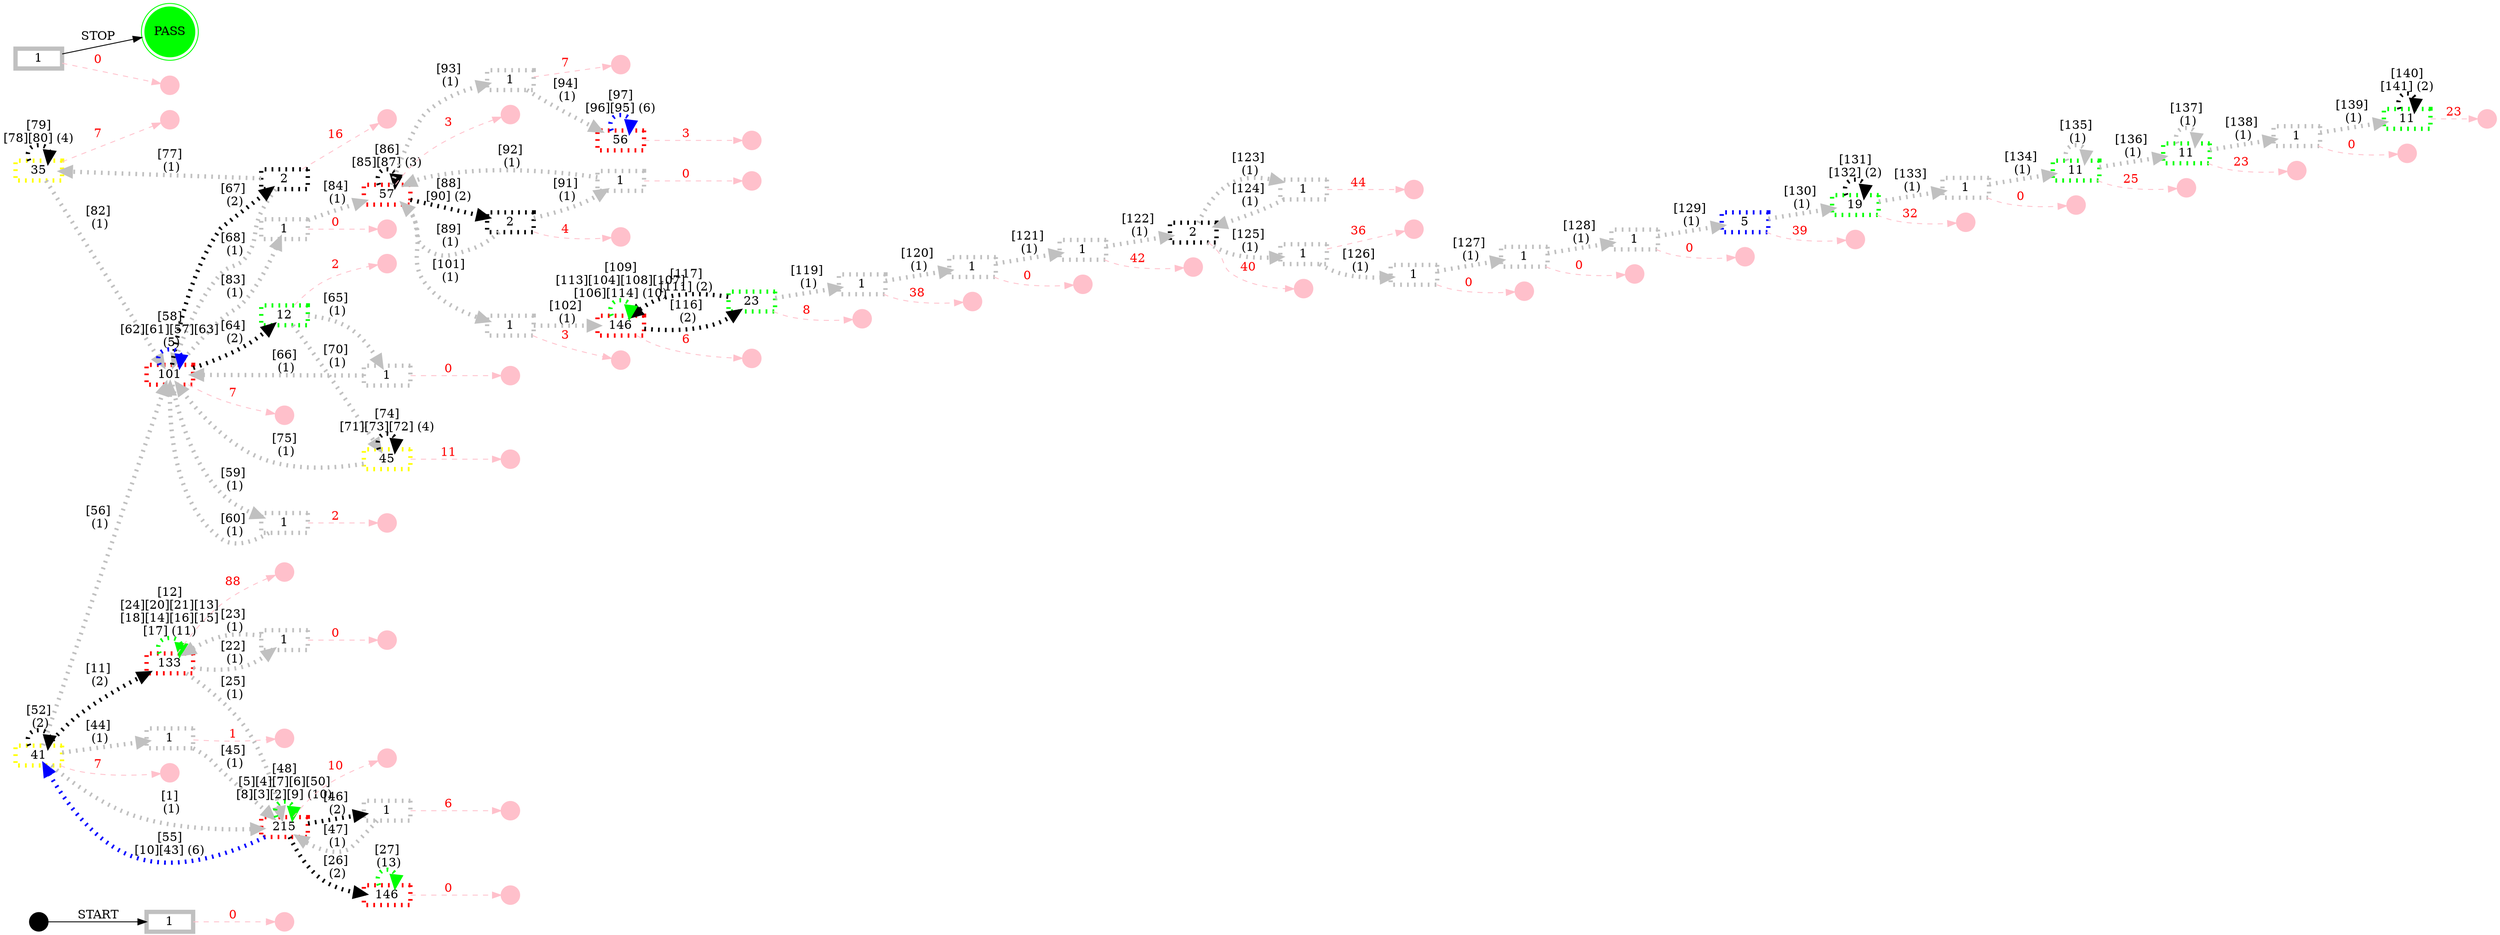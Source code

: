 digraph TESTAR {
rankdir=LR;
ENTRY [shape=point, height=0.3, style=solid, color=black];
node [fixedsize=false, shape=rect, style=solid, color=black, fontcolor=black, height=0.8];
SRctccre26e3348618199 [label="35", height=0.3, style=dotted, color=yellow, penwidth=5];
SR4rkqdq1c3613337755 [label="1", height=0.3, style=dotted, color=grey, penwidth=5];
SRtpp9291d21108131987 [label="57", height=0.3, style=dotted, color=red, penwidth=5];
SR1vzz8km13b11961975580 [label="2", height=0.3, style=dotted, color=black, penwidth=5];
SRz4yekg58338414550 [label="133", height=0.3, style=dotted, color=red, penwidth=5];
SR1oz6mhf2423302866810 [label="1", height=0.3, style=dotted, color=grey, penwidth=5];
SR1k3pzxt23d1115512589 [label="1", height=0.3, style=dotted, color=grey, penwidth=5];
SR14tsk4l1752632078229 [label="146", height=0.3, style=dotted, color=red, penwidth=5];
SR19ksodq271734213595 [label="1", height=0.3, style=dotted, color=grey, penwidth=5];
SR19de3he23b1333424495 [label="12", height=0.3, style=dotted, color=green, penwidth=5];
SR1dq5ezlae31463006495 [label="1", height=0.3, style=solid, color=grey, penwidth=5];
SR1swggzf5f63221558736 [label="23", height=0.3, style=dotted, color=green, penwidth=5];
SR1no0ksx41e2623200056 [label="45", height=0.3, style=dotted, color=yellow, penwidth=5];
SR144zc2i28b2864377794 [label="2", height=0.3, style=dotted, color=black, penwidth=5];
SR1qvdybvcaf4137089283 [label="1", height=0.3, style=dotted, color=grey, penwidth=5];
SR1nd9x6414e2307877123 [label="215", height=0.3, style=dotted, color=red, penwidth=5];
SRucyl7c17053131475702 [label="1", height=0.3, style=dotted, color=grey, penwidth=5];
SR1y3wwqw20d1235104920 [label="2", height=0.3, style=dotted, color=black, penwidth=5];
SR1gydz1119c2959523811 [label="101", height=0.3, style=dotted, color=red, penwidth=5];
SR1a62d1g8631667493542 [label="11", height=0.3, style=dotted, color=green, penwidth=5];
SRit234j1891698045338 [label="41", height=0.3, style=dotted, color=yellow, penwidth=5];
SR13y5cq625a659597692 [label="1", height=0.3, style=dotted, color=grey, penwidth=5];
SR1t5yjcp4543204213750 [label="146", height=0.3, style=dotted, color=red, penwidth=5];
SR4mzb462244275828291 [label="1", height=0.3, style=dotted, color=grey, penwidth=5];
SRcddpead01841217744 [label="19", height=0.3, style=dotted, color=green, penwidth=5];
SRpqbmee2c11629289201 [label="1", height=0.3, style=dotted, color=grey, penwidth=5];
SR1proon62a43165722393 [label="56", height=0.3, style=dotted, color=red, penwidth=5];
SR1z0wvv615551944790784 [label="1", height=0.3, style=dotted, color=grey, penwidth=5];
SR1ys4exmb49945797922 [label="5", height=0.3, style=dotted, color=blue, penwidth=5];
SR7ldzry11573236102587 [label="1", height=0.3, style=dotted, color=grey, penwidth=5];
SR166y2398b23467088795 [label="1", height=0.3, style=dotted, color=grey, penwidth=5];
SR6dr4w8902687609943 [label="11", height=0.3, style=dotted, color=green, penwidth=5];
SRmfhq5e14113712300970 [label="1", height=0.3, style=dotted, color=grey, penwidth=5];
SR1pdx4n65f6934260831 [label="1", height=0.3, style=dotted, color=grey, penwidth=5];
SRu83jbce332388039915 [label="1", height=0.3, style=dotted, color=grey, penwidth=5];
SR1ahamisfd7911770092 [label="1", height=0.3, style=dotted, color=grey, penwidth=5];
SRkd1vuk1d72078707989 [label="1", height=0.3, style=dotted, color=grey, penwidth=5];
SR16lxu8u8c61477540966 [label="11", height=0.3, style=dotted, color=green, penwidth=5];
SRn8scck11892009010766 [label="1", height=0.3, style=dotted, color=grey, penwidth=5];
SR1z115a8b914078694224 [label="1", height=0.3, style=solid, color=grey, penwidth=5];
SR1uzb5zofce224279199 [label="1", height=0.3, style=dotted, color=grey, penwidth=5];
PASS [fixedsize=false, shape=doublecircle, style=filled, color=green, fontcolor=black, height=0.8];
node [fixedsize=false, shape=point, style=solid, color=pink, fontcolor=pink, height=0.3];
SRctccre26e3348618199 -> uSRctccre26e3348618199 [color=pink, fontcolor=red, label="7", style=dashed];
SR4rkqdq1c3613337755 -> uSR4rkqdq1c3613337755 [color=pink, fontcolor=red, label="0", style=dashed];
SRtpp9291d21108131987 -> uSRtpp9291d21108131987 [color=pink, fontcolor=red, label="3", style=dashed];
SR1vzz8km13b11961975580 -> uSR1vzz8km13b11961975580 [color=pink, fontcolor=red, label="40", style=dashed];
SRz4yekg58338414550 -> uSRz4yekg58338414550 [color=pink, fontcolor=red, label="88", style=dashed];
SR1oz6mhf2423302866810 -> uSR1oz6mhf2423302866810 [color=pink, fontcolor=red, label="1", style=dashed];
SR1k3pzxt23d1115512589 -> uSR1k3pzxt23d1115512589 [color=pink, fontcolor=red, label="6", style=dashed];
SR14tsk4l1752632078229 -> uSR14tsk4l1752632078229 [color=pink, fontcolor=red, label="0", style=dashed];
SR19ksodq271734213595 -> uSR19ksodq271734213595 [color=pink, fontcolor=red, label="3", style=dashed];
SR19de3he23b1333424495 -> uSR19de3he23b1333424495 [color=pink, fontcolor=red, label="2", style=dashed];
SR1dq5ezlae31463006495 -> uSR1dq5ezlae31463006495 [color=pink, fontcolor=red, label="0", style=dashed];
SR1swggzf5f63221558736 -> uSR1swggzf5f63221558736 [color=pink, fontcolor=red, label="8", style=dashed];
SR1no0ksx41e2623200056 -> uSR1no0ksx41e2623200056 [color=pink, fontcolor=red, label="11", style=dashed];
SR144zc2i28b2864377794 -> uSR144zc2i28b2864377794 [color=pink, fontcolor=red, label="16", style=dashed];
SR1qvdybvcaf4137089283 -> uSR1qvdybvcaf4137089283 [color=pink, fontcolor=red, label="38", style=dashed];
SR1nd9x6414e2307877123 -> uSR1nd9x6414e2307877123 [color=pink, fontcolor=red, label="10", style=dashed];
SRucyl7c17053131475702 -> uSRucyl7c17053131475702 [color=pink, fontcolor=red, label="42", style=dashed];
SR1y3wwqw20d1235104920 -> uSR1y3wwqw20d1235104920 [color=pink, fontcolor=red, label="4", style=dashed];
SR1gydz1119c2959523811 -> uSR1gydz1119c2959523811 [color=pink, fontcolor=red, label="7", style=dashed];
SR1a62d1g8631667493542 -> uSR1a62d1g8631667493542 [color=pink, fontcolor=red, label="23", style=dashed];
SRit234j1891698045338 -> uSRit234j1891698045338 [color=pink, fontcolor=red, label="7", style=dashed];
SR13y5cq625a659597692 -> uSR13y5cq625a659597692 [color=pink, fontcolor=red, label="0", style=dashed];
SR1t5yjcp4543204213750 -> uSR1t5yjcp4543204213750 [color=pink, fontcolor=red, label="6", style=dashed];
SR4mzb462244275828291 -> uSR4mzb462244275828291 [color=pink, fontcolor=red, label="0", style=dashed];
SRcddpead01841217744 -> uSRcddpead01841217744 [color=pink, fontcolor=red, label="32", style=dashed];
SRpqbmee2c11629289201 -> uSRpqbmee2c11629289201 [color=pink, fontcolor=red, label="7", style=dashed];
SR1proon62a43165722393 -> uSR1proon62a43165722393 [color=pink, fontcolor=red, label="3", style=dashed];
SR1z0wvv615551944790784 -> uSR1z0wvv615551944790784 [color=pink, fontcolor=red, label="44", style=dashed];
SR1ys4exmb49945797922 -> uSR1ys4exmb49945797922 [color=pink, fontcolor=red, label="39", style=dashed];
SR7ldzry11573236102587 -> uSR7ldzry11573236102587 [color=pink, fontcolor=red, label="0", style=dashed];
SR166y2398b23467088795 -> uSR166y2398b23467088795 [color=pink, fontcolor=red, label="0", style=dashed];
SR6dr4w8902687609943 -> uSR6dr4w8902687609943 [color=pink, fontcolor=red, label="25", style=dashed];
SRmfhq5e14113712300970 -> uSRmfhq5e14113712300970 [color=pink, fontcolor=red, label="0", style=dashed];
SR1pdx4n65f6934260831 -> uSR1pdx4n65f6934260831 [color=pink, fontcolor=red, label="0", style=dashed];
SRu83jbce332388039915 -> uSRu83jbce332388039915 [color=pink, fontcolor=red, label="0", style=dashed];
SR1ahamisfd7911770092 -> uSR1ahamisfd7911770092 [color=pink, fontcolor=red, label="0", style=dashed];
SRkd1vuk1d72078707989 -> uSRkd1vuk1d72078707989 [color=pink, fontcolor=red, label="2", style=dashed];
SR16lxu8u8c61477540966 -> uSR16lxu8u8c61477540966 [color=pink, fontcolor=red, label="23", style=dashed];
SRn8scck11892009010766 -> uSRn8scck11892009010766 [color=pink, fontcolor=red, label="36", style=dashed];
SR1z115a8b914078694224 -> uSR1z115a8b914078694224 [color=pink, fontcolor=red, label="0", style=dashed];
SR1uzb5zofce224279199 -> uSR1uzb5zofce224279199 [color=pink, fontcolor=red, label="0", style=dashed];
node [fixedsize=false, shape=rect, style=solid, color=black, fontcolor=black, height=0.8];
SRctccre26e3348618199 -> SRctccre26e3348618199 [color=black, label="[79]
[78][80] (4)", style=dotted, penwidth=5];
SR144zc2i28b2864377794 -> SRctccre26e3348618199 [color=grey, label="[77]
 (1)", style=dotted, penwidth=5];
SR1gydz1119c2959523811 -> SR4rkqdq1c3613337755 [color=grey, label="[83]
 (1)", style=dotted, penwidth=5];
SR4rkqdq1c3613337755 -> SRtpp9291d21108131987 [color=grey, label="[84]
 (1)", style=dotted, penwidth=5];
SRtpp9291d21108131987 -> SRtpp9291d21108131987 [color=black, label="[86]
[85][87] (3)", style=dotted, penwidth=5];
SR1y3wwqw20d1235104920 -> SRtpp9291d21108131987 [color=grey, label="[89]
 (1)", style=dotted, penwidth=5];
SR13y5cq625a659597692 -> SRtpp9291d21108131987 [color=grey, label="[92]
 (1)", style=dotted, penwidth=5];
SRucyl7c17053131475702 -> SR1vzz8km13b11961975580 [color=grey, label="[122]
 (1)", style=dotted, penwidth=5];
SR1z0wvv615551944790784 -> SR1vzz8km13b11961975580 [color=grey, label="[124]
 (1)", style=dotted, penwidth=5];
SRz4yekg58338414550 -> SRz4yekg58338414550 [color=green, label="[12]
[24][20][21][13]
[18][14][16][15]
[17] (11)", style=dotted, penwidth=5];
SRit234j1891698045338 -> SRz4yekg58338414550 [color=black, label="[11]
 (2)", style=dotted, penwidth=5];
SR1pdx4n65f6934260831 -> SRz4yekg58338414550 [color=grey, label="[23]
 (1)", style=dotted, penwidth=5];
SRit234j1891698045338 -> SR1oz6mhf2423302866810 [color=grey, label="[44]
 (1)", style=dotted, penwidth=5];
SR1nd9x6414e2307877123 -> SR1k3pzxt23d1115512589 [color=black, label="[46]
 (2)", style=dotted, penwidth=5];
SR14tsk4l1752632078229 -> SR14tsk4l1752632078229 [color=green, label="[27]
 (13)", style=dotted, penwidth=5];
SR1nd9x6414e2307877123 -> SR14tsk4l1752632078229 [color=black, label="[26]
 (2)", style=dotted, penwidth=5];
SRtpp9291d21108131987 -> SR19ksodq271734213595 [color=grey, label="[101]
 (1)", style=dotted, penwidth=5];
SR1gydz1119c2959523811 -> SR19de3he23b1333424495 [color=black, label="[64]
 (2)", style=dotted, penwidth=5];
SR1t5yjcp4543204213750 -> SR1swggzf5f63221558736 [color=black, label="[116]
 (2)", style=dotted, penwidth=5];
SR19de3he23b1333424495 -> SR1no0ksx41e2623200056 [color=grey, label="[70]
 (1)", style=dotted, penwidth=5];
SR1no0ksx41e2623200056 -> SR1no0ksx41e2623200056 [color=black, label="[74]
[71][73][72] (4)", style=dotted, penwidth=5];
SR1gydz1119c2959523811 -> SR144zc2i28b2864377794 [color=black, label="[67]
 (2)", style=dotted, penwidth=5];
SR1swggzf5f63221558736 -> SR1qvdybvcaf4137089283 [color=grey, label="[119]
 (1)", style=dotted, penwidth=5];
SRz4yekg58338414550 -> SR1nd9x6414e2307877123 [color=grey, label="[25]
 (1)", style=dotted, penwidth=5];
SR1oz6mhf2423302866810 -> SR1nd9x6414e2307877123 [color=grey, label="[45]
 (1)", style=dotted, penwidth=5];
SR1k3pzxt23d1115512589 -> SR1nd9x6414e2307877123 [color=grey, label="[47]
 (1)", style=dotted, penwidth=5];
SR1nd9x6414e2307877123 -> SR1nd9x6414e2307877123 [color=green, label="[48]
[5][4][7][6][50]
[8][3][2][9] (10)", style=dotted, penwidth=5];
SRit234j1891698045338 -> SR1nd9x6414e2307877123 [color=grey, label="[1]
 (1)", style=dotted, penwidth=5];
SR7ldzry11573236102587 -> SRucyl7c17053131475702 [color=grey, label="[121]
 (1)", style=dotted, penwidth=5];
SRtpp9291d21108131987 -> SR1y3wwqw20d1235104920 [color=black, label="[88]
[90] (2)", style=dotted, penwidth=5];
SRctccre26e3348618199 -> SR1gydz1119c2959523811 [color=grey, label="[82]
 (1)", style=dotted, penwidth=5];
SR1no0ksx41e2623200056 -> SR1gydz1119c2959523811 [color=grey, label="[75]
 (1)", style=dotted, penwidth=5];
SR144zc2i28b2864377794 -> SR1gydz1119c2959523811 [color=grey, label="[68]
 (1)", style=dotted, penwidth=5];
SR1gydz1119c2959523811 -> SR1gydz1119c2959523811 [color=blue, label="[58]
[62][61][57][63]
 (5)", style=dotted, penwidth=5];
SRit234j1891698045338 -> SR1gydz1119c2959523811 [color=grey, label="[56]
 (1)", style=dotted, penwidth=5];
SR4mzb462244275828291 -> SR1gydz1119c2959523811 [color=grey, label="[66]
 (1)", style=dotted, penwidth=5];
SRkd1vuk1d72078707989 -> SR1gydz1119c2959523811 [color=grey, label="[60]
 (1)", style=dotted, penwidth=5];
SR1a62d1g8631667493542 -> SR1a62d1g8631667493542 [color=black, label="[140]
[141] (2)", style=dotted, penwidth=5];
SR1uzb5zofce224279199 -> SR1a62d1g8631667493542 [color=grey, label="[139]
 (1)", style=dotted, penwidth=5];
SR1nd9x6414e2307877123 -> SRit234j1891698045338 [color=blue, label="[55]
[10][43] (6)", style=dotted, penwidth=5];
SRit234j1891698045338 -> SRit234j1891698045338 [color=black, label="[52]
 (2)", style=dotted, penwidth=5];
SR1y3wwqw20d1235104920 -> SR13y5cq625a659597692 [color=grey, label="[91]
 (1)", style=dotted, penwidth=5];
SR19ksodq271734213595 -> SR1t5yjcp4543204213750 [color=grey, label="[102]
 (1)", style=dotted, penwidth=5];
SR1swggzf5f63221558736 -> SR1t5yjcp4543204213750 [color=black, label="[117]
[111] (2)", style=dotted, penwidth=5];
SR1t5yjcp4543204213750 -> SR1t5yjcp4543204213750 [color=green, label="[109]
[113][104][108][107]
[106][114] (10)", style=dotted, penwidth=5];
SRcddpead01841217744 -> SRcddpead01841217744 [color=black, label="[131]
[132] (2)", style=dotted, penwidth=5];
SR1ys4exmb49945797922 -> SRcddpead01841217744 [color=grey, label="[130]
 (1)", style=dotted, penwidth=5];
SR19de3he23b1333424495 -> SR4mzb462244275828291 [color=grey, label="[65]
 (1)", style=dotted, penwidth=5];
SRtpp9291d21108131987 -> SRpqbmee2c11629289201 [color=grey, label="[93]
 (1)", style=dotted, penwidth=5];
SRpqbmee2c11629289201 -> SR1proon62a43165722393 [color=grey, label="[94]
 (1)", style=dotted, penwidth=5];
SR1proon62a43165722393 -> SR1proon62a43165722393 [color=blue, label="[97]
[96][95] (6)", style=dotted, penwidth=5];
SR1vzz8km13b11961975580 -> SR1z0wvv615551944790784 [color=grey, label="[123]
 (1)", style=dotted, penwidth=5];
SR1ahamisfd7911770092 -> SR1ys4exmb49945797922 [color=grey, label="[129]
 (1)", style=dotted, penwidth=5];
SR1qvdybvcaf4137089283 -> SR7ldzry11573236102587 [color=grey, label="[120]
 (1)", style=dotted, penwidth=5];
SRcddpead01841217744 -> SR166y2398b23467088795 [color=grey, label="[133]
 (1)", style=dotted, penwidth=5];
SR166y2398b23467088795 -> SR6dr4w8902687609943 [color=grey, label="[134]
 (1)", style=dotted, penwidth=5];
SR6dr4w8902687609943 -> SR6dr4w8902687609943 [color=grey, label="[135]
 (1)", style=dotted, penwidth=5];
SRn8scck11892009010766 -> SRmfhq5e14113712300970 [color=grey, label="[126]
 (1)", style=dotted, penwidth=5];
SRz4yekg58338414550 -> SR1pdx4n65f6934260831 [color=grey, label="[22]
 (1)", style=dotted, penwidth=5];
SRmfhq5e14113712300970 -> SRu83jbce332388039915 [color=grey, label="[127]
 (1)", style=dotted, penwidth=5];
SRu83jbce332388039915 -> SR1ahamisfd7911770092 [color=grey, label="[128]
 (1)", style=dotted, penwidth=5];
SR1gydz1119c2959523811 -> SRkd1vuk1d72078707989 [color=grey, label="[59]
 (1)", style=dotted, penwidth=5];
SR6dr4w8902687609943 -> SR16lxu8u8c61477540966 [color=grey, label="[136]
 (1)", style=dotted, penwidth=5];
SR16lxu8u8c61477540966 -> SR16lxu8u8c61477540966 [color=grey, label="[137]
 (1)", style=dotted, penwidth=5];
SR1vzz8km13b11961975580 -> SRn8scck11892009010766 [color=grey, label="[125]
 (1)", style=dotted, penwidth=5];
SR16lxu8u8c61477540966 -> SR1uzb5zofce224279199 [color=grey, label="[138]
 (1)", style=dotted, penwidth=5];
ENTRY -> SR1dq5ezlae31463006495 [color=black, label="START", style=solid];
SR1z115a8b914078694224 -> PASS [color=black, label="STOP", style=solid];
}

